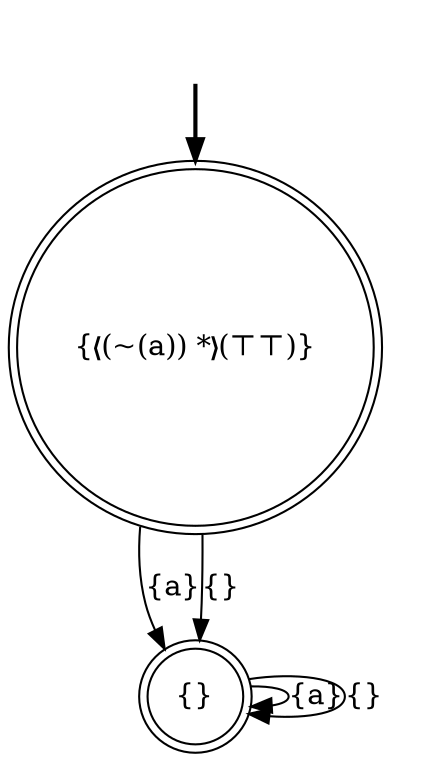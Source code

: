 digraph {
	fake0 [style=invisible]
	"{❬(~(a)) *❭(⊤⊤)}" [root=true shape=doublecircle]
	"{}" [shape=doublecircle]
	fake0 -> "{❬(~(a)) *❭(⊤⊤)}" [style=bold]
	"{❬(~(a)) *❭(⊤⊤)}" -> "{}" [label="{a}"]
	"{}" -> "{}" [label="{a}"]
	"{}" -> "{}" [label="{}"]
	"{❬(~(a)) *❭(⊤⊤)}" -> "{}" [label="{}"]
}
